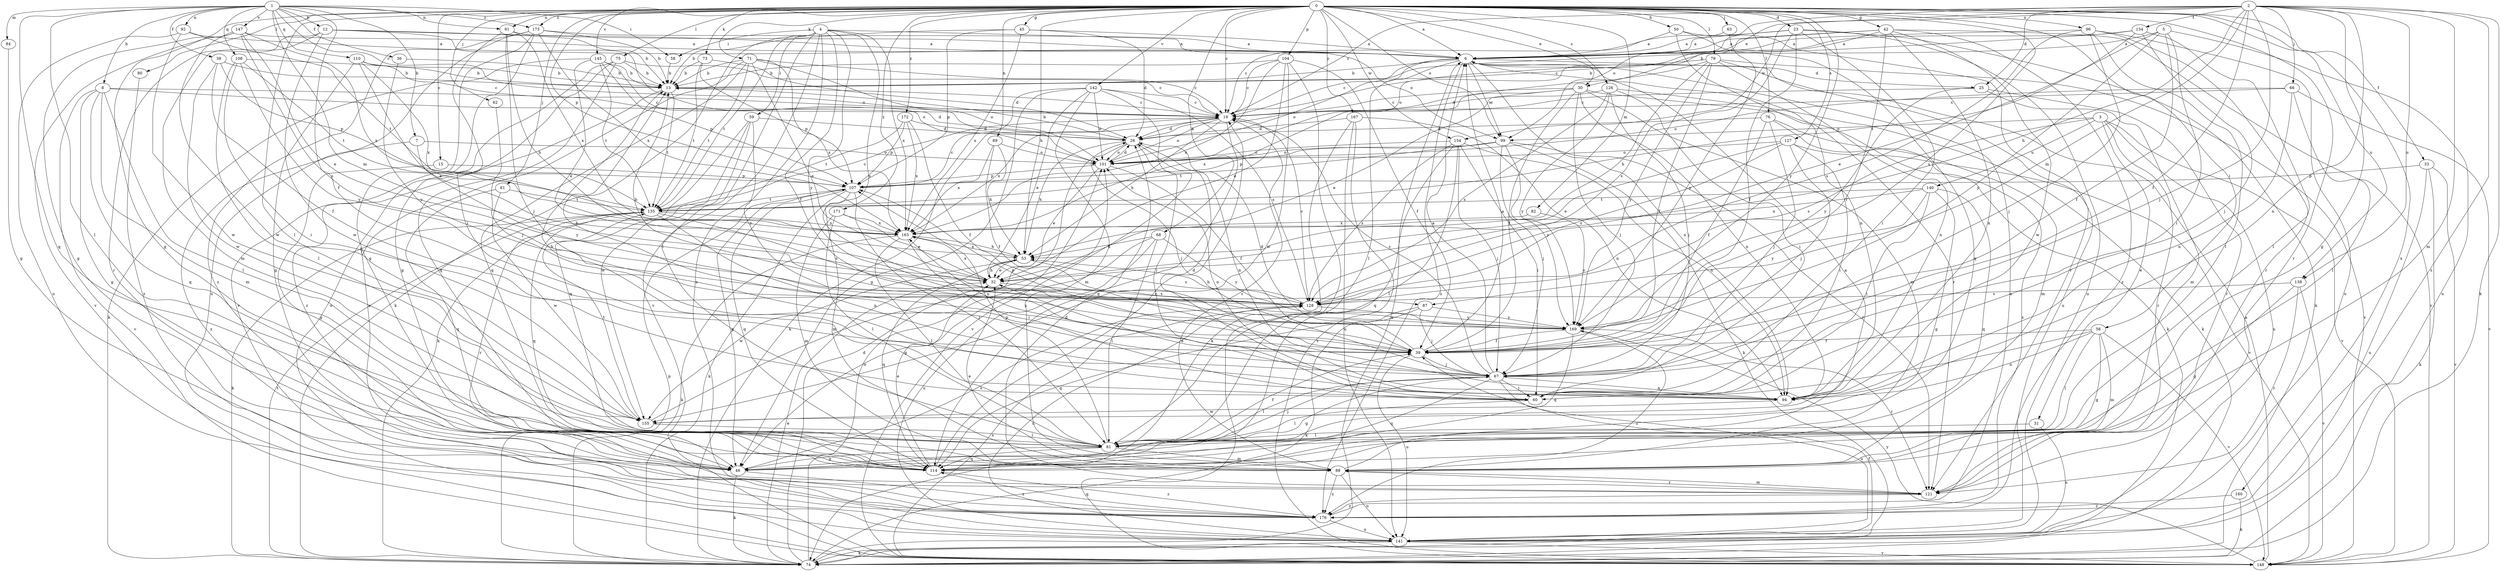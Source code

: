 strict digraph  {
0;
1;
2;
3;
4;
5;
6;
7;
8;
12;
13;
15;
19;
23;
25;
26;
30;
31;
32;
33;
36;
38;
39;
42;
45;
46;
50;
53;
56;
58;
59;
60;
61;
62;
63;
66;
67;
68;
71;
73;
74;
75;
76;
79;
80;
81;
82;
84;
87;
88;
89;
91;
92;
94;
96;
99;
101;
104;
107;
108;
110;
114;
121;
126;
127;
128;
134;
135;
138;
140;
141;
142;
145;
147;
148;
154;
155;
160;
163;
167;
169;
171;
172;
173;
176;
0 -> 6  [label=a];
0 -> 15  [label=c];
0 -> 19  [label=c];
0 -> 23  [label=d];
0 -> 30  [label=e];
0 -> 33  [label=f];
0 -> 42  [label=g];
0 -> 45  [label=g];
0 -> 46  [label=g];
0 -> 50  [label=h];
0 -> 53  [label=h];
0 -> 56  [label=i];
0 -> 61  [label=j];
0 -> 62  [label=j];
0 -> 63  [label=j];
0 -> 68  [label=k];
0 -> 71  [label=k];
0 -> 73  [label=k];
0 -> 75  [label=l];
0 -> 76  [label=l];
0 -> 79  [label=l];
0 -> 80  [label=l];
0 -> 81  [label=l];
0 -> 82  [label=m];
0 -> 89  [label=n];
0 -> 91  [label=n];
0 -> 96  [label=o];
0 -> 99  [label=o];
0 -> 104  [label=p];
0 -> 107  [label=p];
0 -> 121  [label=r];
0 -> 126  [label=s];
0 -> 127  [label=s];
0 -> 128  [label=s];
0 -> 138  [label=u];
0 -> 142  [label=v];
0 -> 145  [label=v];
0 -> 154  [label=w];
0 -> 160  [label=x];
0 -> 167  [label=y];
0 -> 169  [label=y];
0 -> 171  [label=z];
0 -> 172  [label=z];
0 -> 173  [label=z];
1 -> 7  [label=b];
1 -> 8  [label=b];
1 -> 12  [label=b];
1 -> 19  [label=c];
1 -> 36  [label=f];
1 -> 38  [label=f];
1 -> 39  [label=f];
1 -> 58  [label=i];
1 -> 81  [label=l];
1 -> 84  [label=m];
1 -> 87  [label=m];
1 -> 91  [label=n];
1 -> 92  [label=n];
1 -> 108  [label=q];
1 -> 110  [label=q];
1 -> 114  [label=q];
1 -> 147  [label=v];
1 -> 173  [label=z];
2 -> 19  [label=c];
2 -> 25  [label=d];
2 -> 30  [label=e];
2 -> 39  [label=f];
2 -> 46  [label=g];
2 -> 53  [label=h];
2 -> 66  [label=j];
2 -> 67  [label=j];
2 -> 74  [label=k];
2 -> 87  [label=m];
2 -> 88  [label=m];
2 -> 94  [label=n];
2 -> 99  [label=o];
2 -> 134  [label=t];
2 -> 138  [label=u];
2 -> 154  [label=w];
2 -> 176  [label=z];
3 -> 31  [label=e];
3 -> 99  [label=o];
3 -> 121  [label=r];
3 -> 128  [label=s];
3 -> 140  [label=u];
3 -> 141  [label=u];
3 -> 148  [label=v];
4 -> 39  [label=f];
4 -> 58  [label=i];
4 -> 59  [label=i];
4 -> 74  [label=k];
4 -> 81  [label=l];
4 -> 99  [label=o];
4 -> 128  [label=s];
4 -> 135  [label=t];
4 -> 148  [label=v];
4 -> 163  [label=x];
4 -> 169  [label=y];
4 -> 176  [label=z];
5 -> 6  [label=a];
5 -> 32  [label=e];
5 -> 39  [label=f];
5 -> 60  [label=i];
5 -> 141  [label=u];
5 -> 169  [label=y];
6 -> 13  [label=b];
6 -> 19  [label=c];
6 -> 25  [label=d];
6 -> 81  [label=l];
6 -> 94  [label=n];
6 -> 99  [label=o];
6 -> 101  [label=o];
6 -> 121  [label=r];
6 -> 176  [label=z];
7 -> 101  [label=o];
7 -> 169  [label=y];
7 -> 176  [label=z];
8 -> 19  [label=c];
8 -> 26  [label=d];
8 -> 46  [label=g];
8 -> 81  [label=l];
8 -> 88  [label=m];
8 -> 114  [label=q];
8 -> 148  [label=v];
12 -> 6  [label=a];
12 -> 13  [label=b];
12 -> 88  [label=m];
12 -> 101  [label=o];
12 -> 121  [label=r];
12 -> 155  [label=w];
13 -> 19  [label=c];
13 -> 135  [label=t];
13 -> 176  [label=z];
15 -> 46  [label=g];
15 -> 107  [label=p];
19 -> 26  [label=d];
19 -> 53  [label=h];
19 -> 101  [label=o];
19 -> 114  [label=q];
19 -> 163  [label=x];
23 -> 6  [label=a];
23 -> 19  [label=c];
23 -> 39  [label=f];
23 -> 60  [label=i];
23 -> 74  [label=k];
23 -> 128  [label=s];
23 -> 141  [label=u];
25 -> 19  [label=c];
25 -> 88  [label=m];
25 -> 121  [label=r];
25 -> 169  [label=y];
26 -> 13  [label=b];
26 -> 53  [label=h];
26 -> 60  [label=i];
26 -> 67  [label=j];
26 -> 94  [label=n];
26 -> 101  [label=o];
30 -> 19  [label=c];
30 -> 32  [label=e];
30 -> 39  [label=f];
30 -> 67  [label=j];
30 -> 74  [label=k];
30 -> 88  [label=m];
30 -> 94  [label=n];
30 -> 163  [label=x];
31 -> 81  [label=l];
31 -> 141  [label=u];
32 -> 53  [label=h];
32 -> 128  [label=s];
32 -> 163  [label=x];
33 -> 74  [label=k];
33 -> 107  [label=p];
33 -> 141  [label=u];
33 -> 148  [label=v];
36 -> 13  [label=b];
36 -> 169  [label=y];
38 -> 13  [label=b];
38 -> 39  [label=f];
38 -> 107  [label=p];
38 -> 155  [label=w];
39 -> 6  [label=a];
39 -> 13  [label=b];
39 -> 26  [label=d];
39 -> 67  [label=j];
39 -> 107  [label=p];
39 -> 141  [label=u];
42 -> 6  [label=a];
42 -> 19  [label=c];
42 -> 39  [label=f];
42 -> 94  [label=n];
42 -> 101  [label=o];
42 -> 148  [label=v];
42 -> 155  [label=w];
42 -> 176  [label=z];
45 -> 6  [label=a];
45 -> 13  [label=b];
45 -> 26  [label=d];
45 -> 107  [label=p];
45 -> 163  [label=x];
46 -> 74  [label=k];
46 -> 128  [label=s];
46 -> 176  [label=z];
50 -> 6  [label=a];
50 -> 94  [label=n];
50 -> 114  [label=q];
50 -> 121  [label=r];
53 -> 32  [label=e];
53 -> 114  [label=q];
53 -> 128  [label=s];
53 -> 155  [label=w];
53 -> 163  [label=x];
56 -> 39  [label=f];
56 -> 46  [label=g];
56 -> 60  [label=i];
56 -> 81  [label=l];
56 -> 88  [label=m];
56 -> 94  [label=n];
56 -> 148  [label=v];
58 -> 13  [label=b];
59 -> 26  [label=d];
59 -> 74  [label=k];
59 -> 114  [label=q];
59 -> 155  [label=w];
59 -> 169  [label=y];
60 -> 26  [label=d];
60 -> 81  [label=l];
61 -> 114  [label=q];
61 -> 135  [label=t];
61 -> 155  [label=w];
62 -> 67  [label=j];
63 -> 6  [label=a];
63 -> 169  [label=y];
66 -> 19  [label=c];
66 -> 81  [label=l];
66 -> 94  [label=n];
66 -> 101  [label=o];
66 -> 148  [label=v];
67 -> 6  [label=a];
67 -> 19  [label=c];
67 -> 46  [label=g];
67 -> 60  [label=i];
67 -> 81  [label=l];
67 -> 94  [label=n];
67 -> 114  [label=q];
67 -> 141  [label=u];
67 -> 163  [label=x];
68 -> 46  [label=g];
68 -> 53  [label=h];
68 -> 81  [label=l];
68 -> 141  [label=u];
68 -> 169  [label=y];
71 -> 13  [label=b];
71 -> 19  [label=c];
71 -> 32  [label=e];
71 -> 101  [label=o];
71 -> 114  [label=q];
71 -> 135  [label=t];
71 -> 141  [label=u];
71 -> 163  [label=x];
73 -> 13  [label=b];
73 -> 26  [label=d];
73 -> 107  [label=p];
73 -> 135  [label=t];
74 -> 6  [label=a];
74 -> 26  [label=d];
74 -> 32  [label=e];
74 -> 39  [label=f];
74 -> 101  [label=o];
74 -> 107  [label=p];
74 -> 135  [label=t];
75 -> 13  [label=b];
75 -> 19  [label=c];
75 -> 46  [label=g];
75 -> 114  [label=q];
75 -> 141  [label=u];
76 -> 26  [label=d];
76 -> 39  [label=f];
76 -> 67  [label=j];
76 -> 88  [label=m];
76 -> 176  [label=z];
79 -> 13  [label=b];
79 -> 26  [label=d];
79 -> 39  [label=f];
79 -> 53  [label=h];
79 -> 94  [label=n];
79 -> 141  [label=u];
79 -> 148  [label=v];
79 -> 169  [label=y];
80 -> 176  [label=z];
81 -> 39  [label=f];
81 -> 46  [label=g];
81 -> 67  [label=j];
81 -> 88  [label=m];
81 -> 107  [label=p];
81 -> 114  [label=q];
82 -> 163  [label=x];
82 -> 169  [label=y];
84 -> 46  [label=g];
87 -> 67  [label=j];
87 -> 74  [label=k];
87 -> 114  [label=q];
87 -> 169  [label=y];
88 -> 6  [label=a];
88 -> 19  [label=c];
88 -> 32  [label=e];
88 -> 121  [label=r];
88 -> 141  [label=u];
88 -> 176  [label=z];
89 -> 39  [label=f];
89 -> 53  [label=h];
89 -> 101  [label=o];
89 -> 163  [label=x];
91 -> 6  [label=a];
91 -> 53  [label=h];
91 -> 60  [label=i];
91 -> 67  [label=j];
91 -> 163  [label=x];
92 -> 6  [label=a];
92 -> 135  [label=t];
92 -> 141  [label=u];
92 -> 155  [label=w];
94 -> 13  [label=b];
94 -> 32  [label=e];
94 -> 101  [label=o];
94 -> 155  [label=w];
96 -> 6  [label=a];
96 -> 67  [label=j];
96 -> 81  [label=l];
96 -> 121  [label=r];
96 -> 128  [label=s];
96 -> 141  [label=u];
99 -> 67  [label=j];
99 -> 74  [label=k];
99 -> 101  [label=o];
99 -> 107  [label=p];
99 -> 121  [label=r];
99 -> 135  [label=t];
99 -> 169  [label=y];
101 -> 26  [label=d];
101 -> 32  [label=e];
101 -> 39  [label=f];
101 -> 107  [label=p];
104 -> 13  [label=b];
104 -> 19  [label=c];
104 -> 32  [label=e];
104 -> 39  [label=f];
104 -> 148  [label=v];
104 -> 155  [label=w];
104 -> 163  [label=x];
107 -> 19  [label=c];
107 -> 46  [label=g];
107 -> 74  [label=k];
107 -> 81  [label=l];
107 -> 88  [label=m];
107 -> 114  [label=q];
107 -> 135  [label=t];
108 -> 13  [label=b];
108 -> 60  [label=i];
108 -> 81  [label=l];
108 -> 135  [label=t];
108 -> 169  [label=y];
110 -> 13  [label=b];
110 -> 19  [label=c];
110 -> 32  [label=e];
110 -> 46  [label=g];
110 -> 163  [label=x];
114 -> 19  [label=c];
114 -> 32  [label=e];
114 -> 176  [label=z];
121 -> 26  [label=d];
121 -> 88  [label=m];
121 -> 176  [label=z];
126 -> 19  [label=c];
126 -> 60  [label=i];
126 -> 67  [label=j];
126 -> 74  [label=k];
126 -> 128  [label=s];
126 -> 169  [label=y];
127 -> 32  [label=e];
127 -> 60  [label=i];
127 -> 67  [label=j];
127 -> 101  [label=o];
127 -> 128  [label=s];
127 -> 148  [label=v];
128 -> 13  [label=b];
128 -> 19  [label=c];
128 -> 53  [label=h];
128 -> 141  [label=u];
128 -> 169  [label=y];
134 -> 6  [label=a];
134 -> 13  [label=b];
134 -> 67  [label=j];
134 -> 81  [label=l];
134 -> 135  [label=t];
135 -> 19  [label=c];
135 -> 74  [label=k];
135 -> 94  [label=n];
135 -> 114  [label=q];
135 -> 121  [label=r];
135 -> 128  [label=s];
135 -> 163  [label=x];
138 -> 46  [label=g];
138 -> 121  [label=r];
138 -> 128  [label=s];
138 -> 148  [label=v];
140 -> 46  [label=g];
140 -> 60  [label=i];
140 -> 114  [label=q];
140 -> 135  [label=t];
140 -> 163  [label=x];
140 -> 169  [label=y];
141 -> 74  [label=k];
141 -> 148  [label=v];
142 -> 19  [label=c];
142 -> 32  [label=e];
142 -> 46  [label=g];
142 -> 74  [label=k];
142 -> 88  [label=m];
142 -> 101  [label=o];
142 -> 128  [label=s];
142 -> 148  [label=v];
145 -> 13  [label=b];
145 -> 32  [label=e];
145 -> 74  [label=k];
145 -> 101  [label=o];
145 -> 107  [label=p];
145 -> 135  [label=t];
147 -> 6  [label=a];
147 -> 32  [label=e];
147 -> 46  [label=g];
147 -> 128  [label=s];
147 -> 148  [label=v];
147 -> 155  [label=w];
147 -> 163  [label=x];
148 -> 6  [label=a];
148 -> 128  [label=s];
148 -> 169  [label=y];
154 -> 60  [label=i];
154 -> 67  [label=j];
154 -> 81  [label=l];
154 -> 94  [label=n];
154 -> 101  [label=o];
154 -> 114  [label=q];
154 -> 128  [label=s];
155 -> 81  [label=l];
155 -> 101  [label=o];
155 -> 135  [label=t];
160 -> 74  [label=k];
160 -> 176  [label=z];
163 -> 53  [label=h];
163 -> 60  [label=i];
163 -> 74  [label=k];
163 -> 81  [label=l];
167 -> 26  [label=d];
167 -> 74  [label=k];
167 -> 94  [label=n];
167 -> 141  [label=u];
167 -> 148  [label=v];
169 -> 39  [label=f];
169 -> 114  [label=q];
169 -> 121  [label=r];
169 -> 176  [label=z];
171 -> 32  [label=e];
171 -> 81  [label=l];
171 -> 88  [label=m];
171 -> 163  [label=x];
172 -> 26  [label=d];
172 -> 39  [label=f];
172 -> 107  [label=p];
172 -> 135  [label=t];
172 -> 163  [label=x];
173 -> 6  [label=a];
173 -> 13  [label=b];
173 -> 46  [label=g];
173 -> 141  [label=u];
173 -> 148  [label=v];
173 -> 163  [label=x];
173 -> 176  [label=z];
176 -> 6  [label=a];
176 -> 114  [label=q];
176 -> 141  [label=u];
}
